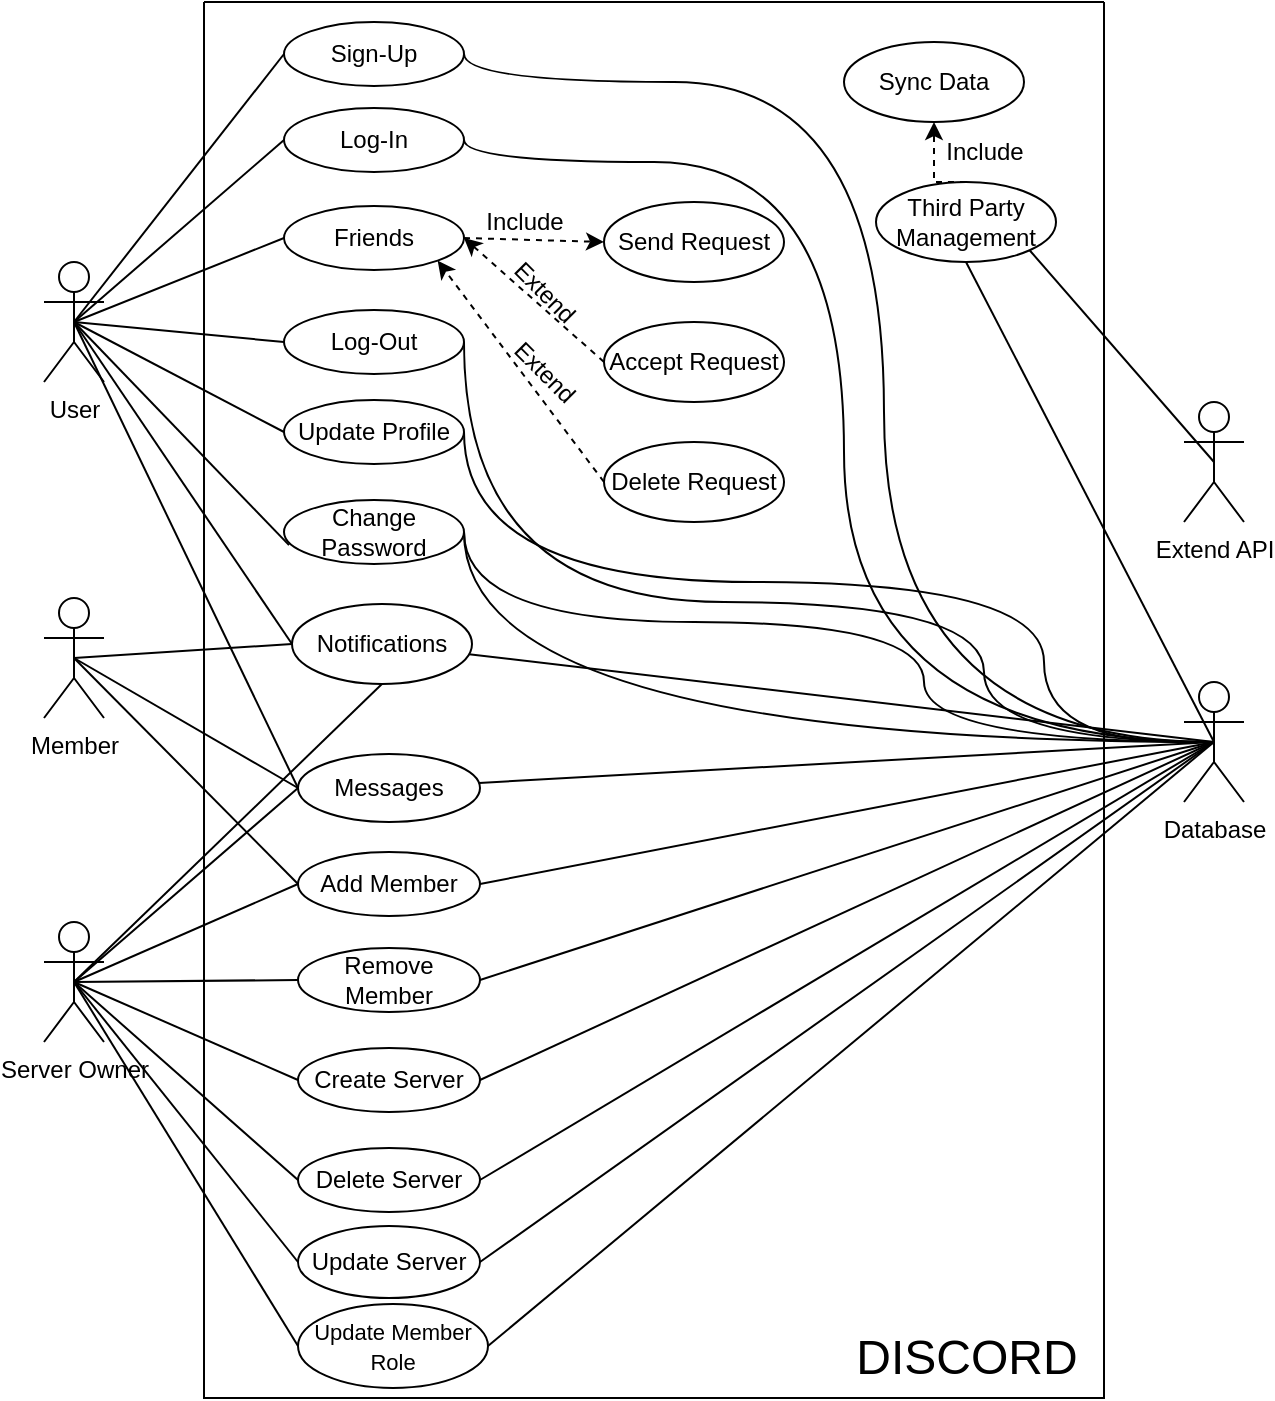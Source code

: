 <mxfile version="22.1.17" type="device">
  <diagram name="Page-1" id="Mky-eVTzwhvXQQ8qRFdP">
    <mxGraphModel dx="880" dy="478" grid="1" gridSize="10" guides="1" tooltips="1" connect="1" arrows="1" fold="1" page="1" pageScale="1" pageWidth="827" pageHeight="1169" math="0" shadow="0">
      <root>
        <mxCell id="0" />
        <mxCell id="1" parent="0" />
        <mxCell id="yNAJfqsrvqgBQAd3Fry8-21" style="rounded=0;orthogonalLoop=1;jettySize=auto;html=1;exitX=0.5;exitY=0.5;exitDx=0;exitDy=0;exitPerimeter=0;entryX=0;entryY=0.5;entryDx=0;entryDy=0;endArrow=none;endFill=0;" parent="1" source="yNAJfqsrvqgBQAd3Fry8-1" target="yNAJfqsrvqgBQAd3Fry8-15" edge="1">
          <mxGeometry relative="1" as="geometry" />
        </mxCell>
        <mxCell id="yNAJfqsrvqgBQAd3Fry8-22" style="rounded=0;orthogonalLoop=1;jettySize=auto;html=1;exitX=0.5;exitY=0.5;exitDx=0;exitDy=0;exitPerimeter=0;entryX=0;entryY=0.5;entryDx=0;entryDy=0;endArrow=none;endFill=0;" parent="1" source="yNAJfqsrvqgBQAd3Fry8-1" target="yNAJfqsrvqgBQAd3Fry8-9" edge="1">
          <mxGeometry relative="1" as="geometry" />
        </mxCell>
        <mxCell id="yNAJfqsrvqgBQAd3Fry8-23" style="rounded=0;orthogonalLoop=1;jettySize=auto;html=1;exitX=0.5;exitY=0.5;exitDx=0;exitDy=0;exitPerimeter=0;entryX=0;entryY=0.5;entryDx=0;entryDy=0;endArrow=none;endFill=0;" parent="1" source="yNAJfqsrvqgBQAd3Fry8-1" target="yNAJfqsrvqgBQAd3Fry8-8" edge="1">
          <mxGeometry relative="1" as="geometry" />
        </mxCell>
        <mxCell id="yNAJfqsrvqgBQAd3Fry8-24" style="rounded=0;orthogonalLoop=1;jettySize=auto;html=1;exitX=0.5;exitY=0.5;exitDx=0;exitDy=0;exitPerimeter=0;entryX=0;entryY=0.5;entryDx=0;entryDy=0;endArrow=none;endFill=0;" parent="1" source="yNAJfqsrvqgBQAd3Fry8-1" target="yNAJfqsrvqgBQAd3Fry8-12" edge="1">
          <mxGeometry relative="1" as="geometry" />
        </mxCell>
        <mxCell id="yNAJfqsrvqgBQAd3Fry8-25" style="rounded=0;orthogonalLoop=1;jettySize=auto;html=1;exitX=0.5;exitY=0.5;exitDx=0;exitDy=0;exitPerimeter=0;entryX=0;entryY=0.5;entryDx=0;entryDy=0;endArrow=none;endFill=0;" parent="1" source="yNAJfqsrvqgBQAd3Fry8-1" target="yNAJfqsrvqgBQAd3Fry8-13" edge="1">
          <mxGeometry relative="1" as="geometry" />
        </mxCell>
        <mxCell id="yNAJfqsrvqgBQAd3Fry8-87" style="rounded=0;orthogonalLoop=1;jettySize=auto;html=1;exitX=0.5;exitY=0.5;exitDx=0;exitDy=0;exitPerimeter=0;entryX=0;entryY=0.5;entryDx=0;entryDy=0;endArrow=none;endFill=0;" parent="1" source="yNAJfqsrvqgBQAd3Fry8-1" target="yNAJfqsrvqgBQAd3Fry8-46" edge="1">
          <mxGeometry relative="1" as="geometry" />
        </mxCell>
        <mxCell id="yNAJfqsrvqgBQAd3Fry8-1" value="User" style="shape=umlActor;verticalLabelPosition=bottom;verticalAlign=top;html=1;outlineConnect=0;" parent="1" vertex="1">
          <mxGeometry x="80" y="170" width="30" height="60" as="geometry" />
        </mxCell>
        <mxCell id="yNAJfqsrvqgBQAd3Fry8-68" style="rounded=0;orthogonalLoop=1;jettySize=auto;html=1;exitX=0.5;exitY=0.5;exitDx=0;exitDy=0;exitPerimeter=0;entryX=0;entryY=0.5;entryDx=0;entryDy=0;endArrow=none;endFill=0;" parent="1" source="yNAJfqsrvqgBQAd3Fry8-2" target="yNAJfqsrvqgBQAd3Fry8-41" edge="1">
          <mxGeometry relative="1" as="geometry" />
        </mxCell>
        <mxCell id="yNAJfqsrvqgBQAd3Fry8-85" style="rounded=0;orthogonalLoop=1;jettySize=auto;html=1;exitX=0.5;exitY=0.5;exitDx=0;exitDy=0;exitPerimeter=0;entryX=0;entryY=0.5;entryDx=0;entryDy=0;endArrow=none;endFill=0;" parent="1" source="yNAJfqsrvqgBQAd3Fry8-2" target="yNAJfqsrvqgBQAd3Fry8-46" edge="1">
          <mxGeometry relative="1" as="geometry" />
        </mxCell>
        <mxCell id="yNAJfqsrvqgBQAd3Fry8-88" style="rounded=0;orthogonalLoop=1;jettySize=auto;html=1;exitX=0.5;exitY=0.5;exitDx=0;exitDy=0;exitPerimeter=0;entryX=0;entryY=0.5;entryDx=0;entryDy=0;endArrow=none;endFill=0;" parent="1" source="yNAJfqsrvqgBQAd3Fry8-2" target="yNAJfqsrvqgBQAd3Fry8-10" edge="1">
          <mxGeometry relative="1" as="geometry" />
        </mxCell>
        <mxCell id="yNAJfqsrvqgBQAd3Fry8-2" value="Member" style="shape=umlActor;verticalLabelPosition=bottom;verticalAlign=top;html=1;outlineConnect=0;" parent="1" vertex="1">
          <mxGeometry x="80" y="338" width="30" height="60" as="geometry" />
        </mxCell>
        <mxCell id="yNAJfqsrvqgBQAd3Fry8-4" value="Extend API" style="shape=umlActor;verticalLabelPosition=bottom;verticalAlign=top;html=1;outlineConnect=0;" parent="1" vertex="1">
          <mxGeometry x="650" y="240" width="30" height="60" as="geometry" />
        </mxCell>
        <mxCell id="yNAJfqsrvqgBQAd3Fry8-49" style="rounded=0;orthogonalLoop=1;jettySize=auto;html=1;exitX=0.5;exitY=0.5;exitDx=0;exitDy=0;exitPerimeter=0;endArrow=none;endFill=0;" parent="1" source="yNAJfqsrvqgBQAd3Fry8-5" target="yNAJfqsrvqgBQAd3Fry8-46" edge="1">
          <mxGeometry relative="1" as="geometry" />
        </mxCell>
        <mxCell id="yNAJfqsrvqgBQAd3Fry8-50" style="rounded=0;orthogonalLoop=1;jettySize=auto;html=1;exitX=0.5;exitY=0.5;exitDx=0;exitDy=0;exitPerimeter=0;endArrow=none;endFill=0;" parent="1" source="yNAJfqsrvqgBQAd3Fry8-5" target="yNAJfqsrvqgBQAd3Fry8-10" edge="1">
          <mxGeometry relative="1" as="geometry" />
        </mxCell>
        <mxCell id="yNAJfqsrvqgBQAd3Fry8-55" style="edgeStyle=orthogonalEdgeStyle;rounded=0;orthogonalLoop=1;jettySize=auto;html=1;exitX=0.5;exitY=0.5;exitDx=0;exitDy=0;exitPerimeter=0;entryX=1;entryY=0.5;entryDx=0;entryDy=0;endArrow=none;endFill=0;curved=1;" parent="1" source="yNAJfqsrvqgBQAd3Fry8-5" target="yNAJfqsrvqgBQAd3Fry8-11" edge="1">
          <mxGeometry relative="1" as="geometry">
            <Array as="points">
              <mxPoint x="290" y="410" />
            </Array>
          </mxGeometry>
        </mxCell>
        <mxCell id="yNAJfqsrvqgBQAd3Fry8-56" style="rounded=0;orthogonalLoop=1;jettySize=auto;html=1;exitX=0.5;exitY=0.5;exitDx=0;exitDy=0;exitPerimeter=0;entryX=1;entryY=0.5;entryDx=0;entryDy=0;endArrow=none;endFill=0;" parent="1" source="yNAJfqsrvqgBQAd3Fry8-5" target="yNAJfqsrvqgBQAd3Fry8-41" edge="1">
          <mxGeometry relative="1" as="geometry" />
        </mxCell>
        <mxCell id="yNAJfqsrvqgBQAd3Fry8-57" style="rounded=0;orthogonalLoop=1;jettySize=auto;html=1;exitX=0.5;exitY=0.5;exitDx=0;exitDy=0;exitPerimeter=0;entryX=1;entryY=0.5;entryDx=0;entryDy=0;endArrow=none;endFill=0;" parent="1" source="yNAJfqsrvqgBQAd3Fry8-5" target="yNAJfqsrvqgBQAd3Fry8-45" edge="1">
          <mxGeometry relative="1" as="geometry" />
        </mxCell>
        <mxCell id="yNAJfqsrvqgBQAd3Fry8-58" style="rounded=0;orthogonalLoop=1;jettySize=auto;html=1;exitX=0.5;exitY=0.5;exitDx=0;exitDy=0;exitPerimeter=0;entryX=1;entryY=0.5;entryDx=0;entryDy=0;endArrow=none;endFill=0;" parent="1" source="yNAJfqsrvqgBQAd3Fry8-5" target="yNAJfqsrvqgBQAd3Fry8-42" edge="1">
          <mxGeometry relative="1" as="geometry" />
        </mxCell>
        <mxCell id="yNAJfqsrvqgBQAd3Fry8-59" style="rounded=0;orthogonalLoop=1;jettySize=auto;html=1;exitX=0.5;exitY=0.5;exitDx=0;exitDy=0;exitPerimeter=0;entryX=1;entryY=0.5;entryDx=0;entryDy=0;endArrow=none;endFill=0;" parent="1" source="yNAJfqsrvqgBQAd3Fry8-5" target="yNAJfqsrvqgBQAd3Fry8-43" edge="1">
          <mxGeometry relative="1" as="geometry" />
        </mxCell>
        <mxCell id="yNAJfqsrvqgBQAd3Fry8-60" style="rounded=0;orthogonalLoop=1;jettySize=auto;html=1;exitX=0.5;exitY=0.5;exitDx=0;exitDy=0;exitPerimeter=0;entryX=1;entryY=0.5;entryDx=0;entryDy=0;endArrow=none;endFill=0;" parent="1" source="yNAJfqsrvqgBQAd3Fry8-5" target="yNAJfqsrvqgBQAd3Fry8-44" edge="1">
          <mxGeometry relative="1" as="geometry" />
        </mxCell>
        <mxCell id="yNAJfqsrvqgBQAd3Fry8-82" style="rounded=0;orthogonalLoop=1;jettySize=auto;html=1;exitX=0.5;exitY=0.5;exitDx=0;exitDy=0;exitPerimeter=0;entryX=0.5;entryY=1;entryDx=0;entryDy=0;endArrow=none;endFill=0;" parent="1" source="yNAJfqsrvqgBQAd3Fry8-5" target="yNAJfqsrvqgBQAd3Fry8-77" edge="1">
          <mxGeometry relative="1" as="geometry" />
        </mxCell>
        <mxCell id="yNAJfqsrvqgBQAd3Fry8-5" value="Database" style="shape=umlActor;verticalLabelPosition=bottom;verticalAlign=top;html=1;outlineConnect=0;" parent="1" vertex="1">
          <mxGeometry x="650" y="380" width="30" height="60" as="geometry" />
        </mxCell>
        <mxCell id="yNAJfqsrvqgBQAd3Fry8-62" style="rounded=0;orthogonalLoop=1;jettySize=auto;html=1;exitX=0.5;exitY=0.5;exitDx=0;exitDy=0;exitPerimeter=0;entryX=0;entryY=0.5;entryDx=0;entryDy=0;endArrow=none;endFill=0;" parent="1" source="yNAJfqsrvqgBQAd3Fry8-6" target="yNAJfqsrvqgBQAd3Fry8-41" edge="1">
          <mxGeometry relative="1" as="geometry" />
        </mxCell>
        <mxCell id="yNAJfqsrvqgBQAd3Fry8-63" style="rounded=0;orthogonalLoop=1;jettySize=auto;html=1;exitX=0.5;exitY=0.5;exitDx=0;exitDy=0;exitPerimeter=0;entryX=0;entryY=0.5;entryDx=0;entryDy=0;endArrow=none;endFill=0;" parent="1" source="yNAJfqsrvqgBQAd3Fry8-6" target="yNAJfqsrvqgBQAd3Fry8-45" edge="1">
          <mxGeometry relative="1" as="geometry" />
        </mxCell>
        <mxCell id="yNAJfqsrvqgBQAd3Fry8-64" style="rounded=0;orthogonalLoop=1;jettySize=auto;html=1;exitX=0.5;exitY=0.5;exitDx=0;exitDy=0;exitPerimeter=0;entryX=0;entryY=0.5;entryDx=0;entryDy=0;endArrow=none;endFill=0;" parent="1" source="yNAJfqsrvqgBQAd3Fry8-6" target="yNAJfqsrvqgBQAd3Fry8-42" edge="1">
          <mxGeometry relative="1" as="geometry" />
        </mxCell>
        <mxCell id="yNAJfqsrvqgBQAd3Fry8-65" style="rounded=0;orthogonalLoop=1;jettySize=auto;html=1;exitX=0.5;exitY=0.5;exitDx=0;exitDy=0;exitPerimeter=0;entryX=0;entryY=0.5;entryDx=0;entryDy=0;endArrow=none;endFill=0;" parent="1" source="yNAJfqsrvqgBQAd3Fry8-6" target="yNAJfqsrvqgBQAd3Fry8-43" edge="1">
          <mxGeometry relative="1" as="geometry" />
        </mxCell>
        <mxCell id="yNAJfqsrvqgBQAd3Fry8-66" style="rounded=0;orthogonalLoop=1;jettySize=auto;html=1;exitX=0.5;exitY=0.5;exitDx=0;exitDy=0;exitPerimeter=0;entryX=0;entryY=0.5;entryDx=0;entryDy=0;endArrow=none;endFill=0;" parent="1" source="yNAJfqsrvqgBQAd3Fry8-6" target="yNAJfqsrvqgBQAd3Fry8-44" edge="1">
          <mxGeometry relative="1" as="geometry" />
        </mxCell>
        <mxCell id="yNAJfqsrvqgBQAd3Fry8-67" style="rounded=0;orthogonalLoop=1;jettySize=auto;html=1;exitX=0.5;exitY=0.5;exitDx=0;exitDy=0;exitPerimeter=0;entryX=0;entryY=0.5;entryDx=0;entryDy=0;endArrow=none;endFill=0;" parent="1" source="yNAJfqsrvqgBQAd3Fry8-6" target="yNAJfqsrvqgBQAd3Fry8-10" edge="1">
          <mxGeometry relative="1" as="geometry" />
        </mxCell>
        <mxCell id="yNAJfqsrvqgBQAd3Fry8-86" style="rounded=0;orthogonalLoop=1;jettySize=auto;html=1;exitX=0.5;exitY=0.5;exitDx=0;exitDy=0;exitPerimeter=0;endArrow=none;endFill=0;" parent="1" source="yNAJfqsrvqgBQAd3Fry8-6" edge="1">
          <mxGeometry relative="1" as="geometry">
            <mxPoint x="250" y="380.0" as="targetPoint" />
          </mxGeometry>
        </mxCell>
        <mxCell id="yNAJfqsrvqgBQAd3Fry8-90" style="rounded=0;orthogonalLoop=1;jettySize=auto;html=1;exitX=0.5;exitY=0.5;exitDx=0;exitDy=0;exitPerimeter=0;entryX=0;entryY=0.5;entryDx=0;entryDy=0;endArrow=none;endFill=0;" parent="1" source="yNAJfqsrvqgBQAd3Fry8-6" target="yNAJfqsrvqgBQAd3Fry8-89" edge="1">
          <mxGeometry relative="1" as="geometry" />
        </mxCell>
        <mxCell id="yNAJfqsrvqgBQAd3Fry8-6" value="Server Owner" style="shape=umlActor;verticalLabelPosition=bottom;verticalAlign=top;html=1;outlineConnect=0;" parent="1" vertex="1">
          <mxGeometry x="80" y="500" width="30" height="60" as="geometry" />
        </mxCell>
        <mxCell id="yNAJfqsrvqgBQAd3Fry8-7" value="" style="swimlane;startSize=0;" parent="1" vertex="1">
          <mxGeometry x="160" y="40" width="450" height="698" as="geometry" />
        </mxCell>
        <mxCell id="yNAJfqsrvqgBQAd3Fry8-8" value="Friends" style="ellipse;whiteSpace=wrap;html=1;" parent="yNAJfqsrvqgBQAd3Fry8-7" vertex="1">
          <mxGeometry x="40" y="102" width="90" height="32" as="geometry" />
        </mxCell>
        <mxCell id="yNAJfqsrvqgBQAd3Fry8-9" value="Log-In" style="ellipse;whiteSpace=wrap;html=1;" parent="yNAJfqsrvqgBQAd3Fry8-7" vertex="1">
          <mxGeometry x="40" y="53" width="90" height="32" as="geometry" />
        </mxCell>
        <mxCell id="yNAJfqsrvqgBQAd3Fry8-12" value="Log-Out" style="ellipse;whiteSpace=wrap;html=1;" parent="yNAJfqsrvqgBQAd3Fry8-7" vertex="1">
          <mxGeometry x="40" y="154" width="90" height="32" as="geometry" />
        </mxCell>
        <mxCell id="yNAJfqsrvqgBQAd3Fry8-13" value="Update Profile" style="ellipse;whiteSpace=wrap;html=1;" parent="yNAJfqsrvqgBQAd3Fry8-7" vertex="1">
          <mxGeometry x="40" y="199" width="90" height="32" as="geometry" />
        </mxCell>
        <mxCell id="yNAJfqsrvqgBQAd3Fry8-11" value="Change Password" style="ellipse;whiteSpace=wrap;html=1;" parent="yNAJfqsrvqgBQAd3Fry8-7" vertex="1">
          <mxGeometry x="40" y="249" width="90" height="32" as="geometry" />
        </mxCell>
        <mxCell id="yNAJfqsrvqgBQAd3Fry8-10" value="Messages" style="ellipse;whiteSpace=wrap;html=1;" parent="yNAJfqsrvqgBQAd3Fry8-7" vertex="1">
          <mxGeometry x="47" y="376" width="91" height="34" as="geometry" />
        </mxCell>
        <mxCell id="yNAJfqsrvqgBQAd3Fry8-15" value="Sign-Up" style="ellipse;whiteSpace=wrap;html=1;" parent="yNAJfqsrvqgBQAd3Fry8-7" vertex="1">
          <mxGeometry x="40" y="10" width="90" height="32" as="geometry" />
        </mxCell>
        <mxCell id="yNAJfqsrvqgBQAd3Fry8-16" value="Send Request" style="ellipse;whiteSpace=wrap;html=1;" parent="yNAJfqsrvqgBQAd3Fry8-7" vertex="1">
          <mxGeometry x="200" y="100" width="90" height="40" as="geometry" />
        </mxCell>
        <mxCell id="yNAJfqsrvqgBQAd3Fry8-32" style="rounded=0;orthogonalLoop=1;jettySize=auto;html=1;exitX=0;exitY=0.5;exitDx=0;exitDy=0;dashed=1;entryX=1;entryY=0.5;entryDx=0;entryDy=0;" parent="yNAJfqsrvqgBQAd3Fry8-7" source="yNAJfqsrvqgBQAd3Fry8-17" target="yNAJfqsrvqgBQAd3Fry8-8" edge="1">
          <mxGeometry relative="1" as="geometry">
            <mxPoint x="130" y="160.0" as="targetPoint" />
          </mxGeometry>
        </mxCell>
        <mxCell id="yNAJfqsrvqgBQAd3Fry8-17" value="Accept Request" style="ellipse;whiteSpace=wrap;html=1;" parent="yNAJfqsrvqgBQAd3Fry8-7" vertex="1">
          <mxGeometry x="200" y="160" width="90" height="40" as="geometry" />
        </mxCell>
        <mxCell id="yNAJfqsrvqgBQAd3Fry8-31" style="rounded=0;orthogonalLoop=1;jettySize=auto;html=1;exitX=0;exitY=0.5;exitDx=0;exitDy=0;dashed=1;entryX=1;entryY=1;entryDx=0;entryDy=0;" parent="yNAJfqsrvqgBQAd3Fry8-7" source="yNAJfqsrvqgBQAd3Fry8-18" target="yNAJfqsrvqgBQAd3Fry8-8" edge="1">
          <mxGeometry relative="1" as="geometry">
            <mxPoint x="110" y="160" as="targetPoint" />
          </mxGeometry>
        </mxCell>
        <mxCell id="yNAJfqsrvqgBQAd3Fry8-18" value="Delete Request" style="ellipse;whiteSpace=wrap;html=1;" parent="yNAJfqsrvqgBQAd3Fry8-7" vertex="1">
          <mxGeometry x="200" y="220" width="90" height="40" as="geometry" />
        </mxCell>
        <mxCell id="yNAJfqsrvqgBQAd3Fry8-36" value="Extend" style="text;html=1;align=center;verticalAlign=middle;resizable=0;points=[];autosize=1;strokeColor=none;fillColor=none;rotation=45;" parent="yNAJfqsrvqgBQAd3Fry8-7" vertex="1">
          <mxGeometry x="140" y="130" width="60" height="30" as="geometry" />
        </mxCell>
        <mxCell id="yNAJfqsrvqgBQAd3Fry8-37" value="Extend" style="text;html=1;align=center;verticalAlign=middle;resizable=0;points=[];autosize=1;strokeColor=none;fillColor=none;rotation=45;" parent="yNAJfqsrvqgBQAd3Fry8-7" vertex="1">
          <mxGeometry x="140" y="170" width="60" height="30" as="geometry" />
        </mxCell>
        <mxCell id="yNAJfqsrvqgBQAd3Fry8-41" value="Add Member" style="ellipse;whiteSpace=wrap;html=1;" parent="yNAJfqsrvqgBQAd3Fry8-7" vertex="1">
          <mxGeometry x="47" y="425" width="91" height="32" as="geometry" />
        </mxCell>
        <mxCell id="yNAJfqsrvqgBQAd3Fry8-42" value="Create Server" style="ellipse;whiteSpace=wrap;html=1;" parent="yNAJfqsrvqgBQAd3Fry8-7" vertex="1">
          <mxGeometry x="47" y="523" width="91" height="32" as="geometry" />
        </mxCell>
        <mxCell id="yNAJfqsrvqgBQAd3Fry8-43" value="Delete Server" style="ellipse;whiteSpace=wrap;html=1;" parent="yNAJfqsrvqgBQAd3Fry8-7" vertex="1">
          <mxGeometry x="47" y="573" width="91" height="32" as="geometry" />
        </mxCell>
        <mxCell id="yNAJfqsrvqgBQAd3Fry8-44" value="Update Server" style="ellipse;whiteSpace=wrap;html=1;" parent="yNAJfqsrvqgBQAd3Fry8-7" vertex="1">
          <mxGeometry x="47" y="612" width="91" height="36" as="geometry" />
        </mxCell>
        <mxCell id="yNAJfqsrvqgBQAd3Fry8-45" value="Remove Member" style="ellipse;whiteSpace=wrap;html=1;" parent="yNAJfqsrvqgBQAd3Fry8-7" vertex="1">
          <mxGeometry x="47" y="473" width="91" height="32" as="geometry" />
        </mxCell>
        <mxCell id="yNAJfqsrvqgBQAd3Fry8-46" value="Notifications" style="ellipse;whiteSpace=wrap;html=1;" parent="yNAJfqsrvqgBQAd3Fry8-7" vertex="1">
          <mxGeometry x="44" y="301" width="90" height="40" as="geometry" />
        </mxCell>
        <mxCell id="yNAJfqsrvqgBQAd3Fry8-79" style="edgeStyle=orthogonalEdgeStyle;rounded=0;orthogonalLoop=1;jettySize=auto;html=1;exitX=0.5;exitY=0;exitDx=0;exitDy=0;entryX=0.5;entryY=1;entryDx=0;entryDy=0;dashed=1;" parent="yNAJfqsrvqgBQAd3Fry8-7" source="yNAJfqsrvqgBQAd3Fry8-77" target="yNAJfqsrvqgBQAd3Fry8-78" edge="1">
          <mxGeometry relative="1" as="geometry" />
        </mxCell>
        <mxCell id="yNAJfqsrvqgBQAd3Fry8-77" value="Third Party Management" style="ellipse;whiteSpace=wrap;html=1;" parent="yNAJfqsrvqgBQAd3Fry8-7" vertex="1">
          <mxGeometry x="336" y="90" width="90" height="40" as="geometry" />
        </mxCell>
        <mxCell id="yNAJfqsrvqgBQAd3Fry8-78" value="Sync Data" style="ellipse;whiteSpace=wrap;html=1;" parent="yNAJfqsrvqgBQAd3Fry8-7" vertex="1">
          <mxGeometry x="320" y="20" width="90" height="40" as="geometry" />
        </mxCell>
        <mxCell id="yNAJfqsrvqgBQAd3Fry8-80" value="Include" style="text;html=1;align=center;verticalAlign=middle;resizable=0;points=[];autosize=1;strokeColor=none;fillColor=none;" parent="yNAJfqsrvqgBQAd3Fry8-7" vertex="1">
          <mxGeometry x="360" y="60" width="60" height="30" as="geometry" />
        </mxCell>
        <mxCell id="yNAJfqsrvqgBQAd3Fry8-35" value="Include" style="text;html=1;align=center;verticalAlign=middle;resizable=0;points=[];autosize=1;strokeColor=none;fillColor=none;rotation=0;" parent="yNAJfqsrvqgBQAd3Fry8-7" vertex="1">
          <mxGeometry x="130" y="95" width="60" height="30" as="geometry" />
        </mxCell>
        <mxCell id="yNAJfqsrvqgBQAd3Fry8-34" style="rounded=0;orthogonalLoop=1;jettySize=auto;html=1;exitX=1;exitY=0.5;exitDx=0;exitDy=0;entryX=0;entryY=0.5;entryDx=0;entryDy=0;dashed=1;" parent="yNAJfqsrvqgBQAd3Fry8-7" source="yNAJfqsrvqgBQAd3Fry8-8" target="yNAJfqsrvqgBQAd3Fry8-16" edge="1">
          <mxGeometry relative="1" as="geometry" />
        </mxCell>
        <mxCell id="yNAJfqsrvqgBQAd3Fry8-89" value="&lt;font style=&quot;font-size: 11px;&quot;&gt;Update Member Role&lt;/font&gt;" style="ellipse;whiteSpace=wrap;html=1;" parent="yNAJfqsrvqgBQAd3Fry8-7" vertex="1">
          <mxGeometry x="47" y="651" width="95" height="42" as="geometry" />
        </mxCell>
        <mxCell id="yNAJfqsrvqgBQAd3Fry8-92" value="&lt;font style=&quot;font-size: 24px;&quot;&gt;DISCORD&lt;/font&gt;" style="text;html=1;align=center;verticalAlign=middle;resizable=0;points=[];autosize=1;strokeColor=none;fillColor=none;" parent="yNAJfqsrvqgBQAd3Fry8-7" vertex="1">
          <mxGeometry x="316" y="658" width="130" height="40" as="geometry" />
        </mxCell>
        <mxCell id="yNAJfqsrvqgBQAd3Fry8-26" style="rounded=0;orthogonalLoop=1;jettySize=auto;html=1;exitX=0.5;exitY=0.5;exitDx=0;exitDy=0;exitPerimeter=0;entryX=0.028;entryY=0.706;entryDx=0;entryDy=0;entryPerimeter=0;endArrow=none;endFill=0;" parent="1" source="yNAJfqsrvqgBQAd3Fry8-1" target="yNAJfqsrvqgBQAd3Fry8-11" edge="1">
          <mxGeometry relative="1" as="geometry" />
        </mxCell>
        <mxCell id="yNAJfqsrvqgBQAd3Fry8-27" style="rounded=0;orthogonalLoop=1;jettySize=auto;html=1;exitX=0.5;exitY=0.5;exitDx=0;exitDy=0;exitPerimeter=0;entryX=0;entryY=0.5;entryDx=0;entryDy=0;endArrow=none;endFill=0;" parent="1" source="yNAJfqsrvqgBQAd3Fry8-1" target="yNAJfqsrvqgBQAd3Fry8-10" edge="1">
          <mxGeometry relative="1" as="geometry" />
        </mxCell>
        <mxCell id="yNAJfqsrvqgBQAd3Fry8-69" style="edgeStyle=orthogonalEdgeStyle;rounded=0;orthogonalLoop=1;jettySize=auto;html=1;exitX=1;exitY=0.5;exitDx=0;exitDy=0;entryX=0.5;entryY=0.5;entryDx=0;entryDy=0;entryPerimeter=0;curved=1;endArrow=none;endFill=0;" parent="1" source="yNAJfqsrvqgBQAd3Fry8-15" target="yNAJfqsrvqgBQAd3Fry8-5" edge="1">
          <mxGeometry relative="1" as="geometry">
            <Array as="points">
              <mxPoint x="500" y="80" />
              <mxPoint x="500" y="410" />
            </Array>
          </mxGeometry>
        </mxCell>
        <mxCell id="yNAJfqsrvqgBQAd3Fry8-70" style="edgeStyle=orthogonalEdgeStyle;rounded=0;orthogonalLoop=1;jettySize=auto;html=1;exitX=1;exitY=0.5;exitDx=0;exitDy=0;entryX=0.5;entryY=0.5;entryDx=0;entryDy=0;entryPerimeter=0;curved=1;endArrow=none;endFill=0;" parent="1" source="yNAJfqsrvqgBQAd3Fry8-9" target="yNAJfqsrvqgBQAd3Fry8-5" edge="1">
          <mxGeometry relative="1" as="geometry">
            <Array as="points">
              <mxPoint x="290" y="120" />
              <mxPoint x="480" y="120" />
              <mxPoint x="480" y="410" />
            </Array>
          </mxGeometry>
        </mxCell>
        <mxCell id="yNAJfqsrvqgBQAd3Fry8-71" style="edgeStyle=orthogonalEdgeStyle;rounded=0;orthogonalLoop=1;jettySize=auto;html=1;exitX=1;exitY=0.5;exitDx=0;exitDy=0;entryX=0.5;entryY=0.5;entryDx=0;entryDy=0;entryPerimeter=0;curved=1;endArrow=none;endFill=0;" parent="1" source="yNAJfqsrvqgBQAd3Fry8-12" target="yNAJfqsrvqgBQAd3Fry8-5" edge="1">
          <mxGeometry relative="1" as="geometry">
            <Array as="points">
              <mxPoint x="290" y="340" />
              <mxPoint x="550" y="340" />
              <mxPoint x="550" y="410" />
            </Array>
          </mxGeometry>
        </mxCell>
        <mxCell id="yNAJfqsrvqgBQAd3Fry8-74" style="edgeStyle=orthogonalEdgeStyle;rounded=0;orthogonalLoop=1;jettySize=auto;html=1;exitX=1;exitY=0.5;exitDx=0;exitDy=0;entryX=0.5;entryY=0.5;entryDx=0;entryDy=0;entryPerimeter=0;curved=1;endArrow=none;endFill=0;" parent="1" source="yNAJfqsrvqgBQAd3Fry8-11" target="yNAJfqsrvqgBQAd3Fry8-5" edge="1">
          <mxGeometry relative="1" as="geometry">
            <Array as="points">
              <mxPoint x="290" y="350" />
              <mxPoint x="520" y="350" />
              <mxPoint x="520" y="410" />
            </Array>
          </mxGeometry>
        </mxCell>
        <mxCell id="yNAJfqsrvqgBQAd3Fry8-75" style="edgeStyle=orthogonalEdgeStyle;rounded=0;orthogonalLoop=1;jettySize=auto;html=1;exitX=1;exitY=0.5;exitDx=0;exitDy=0;curved=1;endArrow=none;endFill=0;" parent="1" source="yNAJfqsrvqgBQAd3Fry8-13" target="yNAJfqsrvqgBQAd3Fry8-5" edge="1">
          <mxGeometry relative="1" as="geometry">
            <Array as="points">
              <mxPoint x="290" y="330" />
              <mxPoint x="580" y="330" />
              <mxPoint x="580" y="410" />
            </Array>
          </mxGeometry>
        </mxCell>
        <mxCell id="yNAJfqsrvqgBQAd3Fry8-81" style="rounded=0;orthogonalLoop=1;jettySize=auto;html=1;exitX=1;exitY=1;exitDx=0;exitDy=0;entryX=0.5;entryY=0.5;entryDx=0;entryDy=0;entryPerimeter=0;endArrow=none;endFill=0;" parent="1" source="yNAJfqsrvqgBQAd3Fry8-77" target="yNAJfqsrvqgBQAd3Fry8-4" edge="1">
          <mxGeometry relative="1" as="geometry" />
        </mxCell>
        <mxCell id="yNAJfqsrvqgBQAd3Fry8-91" style="rounded=0;orthogonalLoop=1;jettySize=auto;html=1;exitX=1;exitY=0.5;exitDx=0;exitDy=0;entryX=0.5;entryY=0.5;entryDx=0;entryDy=0;entryPerimeter=0;endArrow=none;endFill=0;" parent="1" source="yNAJfqsrvqgBQAd3Fry8-89" target="yNAJfqsrvqgBQAd3Fry8-5" edge="1">
          <mxGeometry relative="1" as="geometry" />
        </mxCell>
      </root>
    </mxGraphModel>
  </diagram>
</mxfile>
